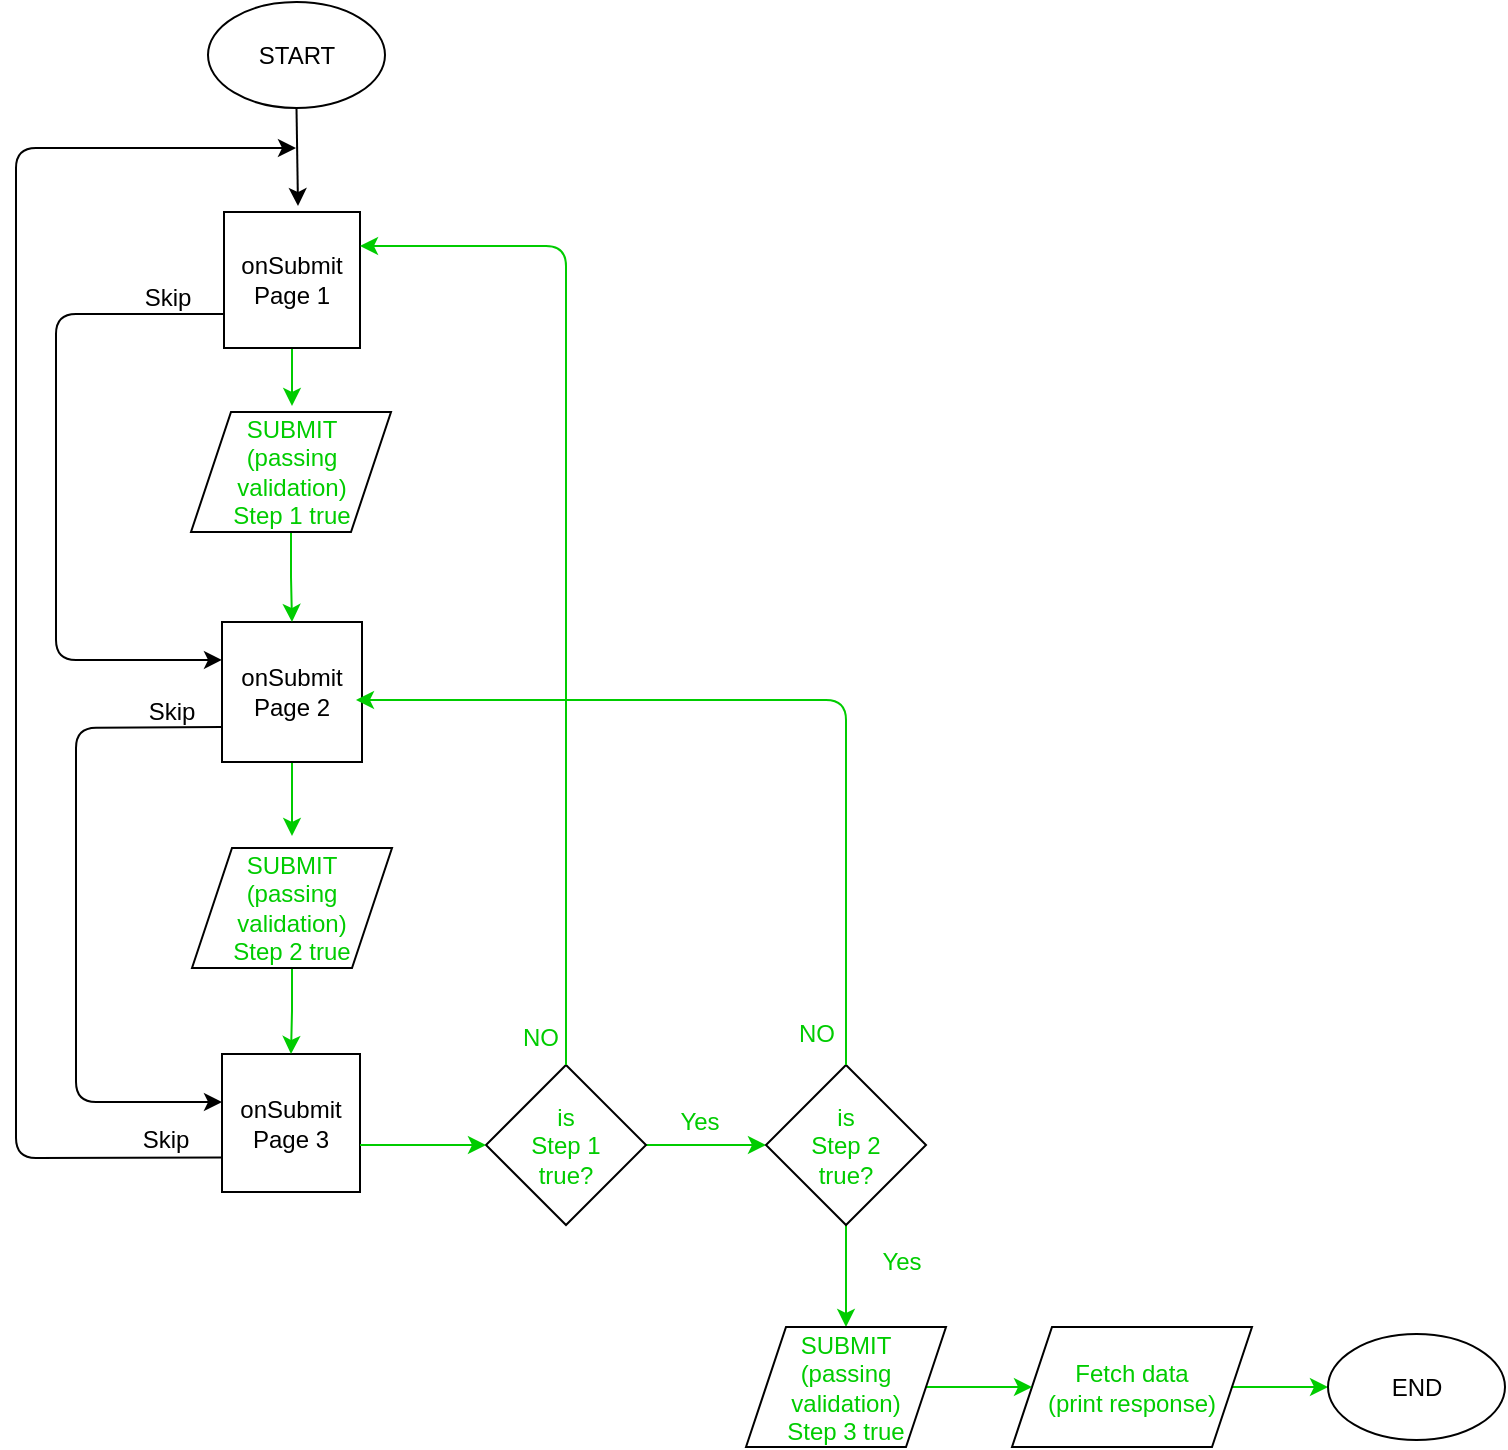 <mxfile version="14.6.13" type="device"><diagram id="n7fIJJjyp6TOKNwLoJDu" name="Pagina-1"><mxGraphModel dx="1086" dy="806" grid="1" gridSize="10" guides="1" tooltips="1" connect="1" arrows="1" fold="1" page="1" pageScale="1" pageWidth="827" pageHeight="1169" math="0" shadow="0"><root><mxCell id="0"/><mxCell id="1" parent="0"/><mxCell id="mSRTAM9QIBq4IlyEfrWH-4" value="" style="endArrow=classic;html=1;entryX=0;entryY=0.271;entryDx=0;entryDy=0;entryPerimeter=0;exitX=0;exitY=0.75;exitDx=0;exitDy=0;" parent="1" source="mSRTAM9QIBq4IlyEfrWH-12" target="mSRTAM9QIBq4IlyEfrWH-13" edge="1"><mxGeometry width="50" height="50" relative="1" as="geometry"><mxPoint x="135" y="187" as="sourcePoint"/><mxPoint x="132" y="394" as="targetPoint"/><Array as="points"><mxPoint x="70" y="163"/><mxPoint x="70" y="336"/></Array></mxGeometry></mxCell><mxCell id="mSRTAM9QIBq4IlyEfrWH-5" value="Skip" style="text;html=1;strokeColor=none;fillColor=none;align=center;verticalAlign=middle;whiteSpace=wrap;rounded=0;" parent="1" vertex="1"><mxGeometry x="106" y="145" width="40" height="20" as="geometry"/></mxCell><mxCell id="mSRTAM9QIBq4IlyEfrWH-7" value="" style="endArrow=classic;html=1;exitX=0;exitY=0.75;exitDx=0;exitDy=0;" parent="1" source="mSRTAM9QIBq4IlyEfrWH-14" edge="1"><mxGeometry width="50" height="50" relative="1" as="geometry"><mxPoint x="200" y="660" as="sourcePoint"/><mxPoint x="190" y="80" as="targetPoint"/><Array as="points"><mxPoint x="50" y="585"/><mxPoint x="50" y="80"/></Array></mxGeometry></mxCell><mxCell id="mSRTAM9QIBq4IlyEfrWH-9" value="Skip" style="text;html=1;strokeColor=none;fillColor=none;align=center;verticalAlign=middle;whiteSpace=wrap;rounded=0;" parent="1" vertex="1"><mxGeometry x="105" y="566" width="40" height="20" as="geometry"/></mxCell><mxCell id="mSRTAM9QIBq4IlyEfrWH-10" value="START" style="ellipse;whiteSpace=wrap;html=1;" parent="1" vertex="1"><mxGeometry x="146" y="7" width="88.5" height="53" as="geometry"/></mxCell><mxCell id="mSRTAM9QIBq4IlyEfrWH-11" value="" style="endArrow=classic;html=1;exitX=0.5;exitY=1;exitDx=0;exitDy=0;entryX=0.5;entryY=0;entryDx=0;entryDy=0;" parent="1" source="mSRTAM9QIBq4IlyEfrWH-10" edge="1"><mxGeometry width="50" height="50" relative="1" as="geometry"><mxPoint x="381" y="427" as="sourcePoint"/><mxPoint x="191" y="109" as="targetPoint"/></mxGeometry></mxCell><mxCell id="mSRTAM9QIBq4IlyEfrWH-38" value="" style="edgeStyle=orthogonalEdgeStyle;rounded=0;orthogonalLoop=1;jettySize=auto;html=1;fontColor=#00CC00;strokeColor=#00CC00;" parent="1" source="mSRTAM9QIBq4IlyEfrWH-12" edge="1"><mxGeometry relative="1" as="geometry"><mxPoint x="188" y="209" as="targetPoint"/></mxGeometry></mxCell><mxCell id="mSRTAM9QIBq4IlyEfrWH-12" value="onSubmit&lt;br&gt;Page 1" style="whiteSpace=wrap;html=1;aspect=fixed;" parent="1" vertex="1"><mxGeometry x="154" y="112" width="68" height="68" as="geometry"/></mxCell><mxCell id="mSRTAM9QIBq4IlyEfrWH-43" value="" style="edgeStyle=orthogonalEdgeStyle;rounded=0;orthogonalLoop=1;jettySize=auto;html=1;fontColor=#00CC00;strokeColor=#00CC00;" parent="1" source="mSRTAM9QIBq4IlyEfrWH-13" edge="1"><mxGeometry relative="1" as="geometry"><mxPoint x="188" y="424" as="targetPoint"/></mxGeometry></mxCell><mxCell id="mSRTAM9QIBq4IlyEfrWH-13" value="onSubmit&lt;br&gt;Page 2" style="whiteSpace=wrap;html=1;aspect=fixed;" parent="1" vertex="1"><mxGeometry x="153" y="317" width="70" height="70" as="geometry"/></mxCell><mxCell id="mSRTAM9QIBq4IlyEfrWH-14" value="onSubmit&lt;br&gt;Page 3" style="whiteSpace=wrap;html=1;aspect=fixed;" parent="1" vertex="1"><mxGeometry x="153" y="533" width="69" height="69" as="geometry"/></mxCell><mxCell id="mSRTAM9QIBq4IlyEfrWH-28" value="" style="endArrow=classic;html=1;fontColor=#00CC00;exitX=0;exitY=0.75;exitDx=0;exitDy=0;entryX=0;entryY=0.348;entryDx=0;entryDy=0;entryPerimeter=0;" parent="1" source="mSRTAM9QIBq4IlyEfrWH-13" target="mSRTAM9QIBq4IlyEfrWH-14" edge="1"><mxGeometry width="50" height="50" relative="1" as="geometry"><mxPoint x="390" y="427" as="sourcePoint"/><mxPoint x="440" y="377" as="targetPoint"/><Array as="points"><mxPoint x="80" y="370"/><mxPoint x="80" y="557"/></Array></mxGeometry></mxCell><mxCell id="mSRTAM9QIBq4IlyEfrWH-29" value="Skip" style="text;html=1;strokeColor=none;fillColor=none;align=center;verticalAlign=middle;whiteSpace=wrap;rounded=0;" parent="1" vertex="1"><mxGeometry x="108" y="352" width="40" height="20" as="geometry"/></mxCell><mxCell id="kT13nEVS-m48GeBioefe-6" value="" style="edgeStyle=orthogonalEdgeStyle;rounded=1;orthogonalLoop=1;jettySize=auto;html=1;fontColor=#00CC00;strokeColor=#00CC00;" edge="1" parent="1" source="mSRTAM9QIBq4IlyEfrWH-34" target="kT13nEVS-m48GeBioefe-4"><mxGeometry relative="1" as="geometry"/></mxCell><mxCell id="mSRTAM9QIBq4IlyEfrWH-34" value="Fetch data&lt;br&gt;(print response)" style="shape=parallelogram;perimeter=parallelogramPerimeter;whiteSpace=wrap;html=1;fixedSize=1;fontColor=#00CC00;" parent="1" vertex="1"><mxGeometry x="548" y="669.5" width="120" height="60" as="geometry"/></mxCell><mxCell id="mSRTAM9QIBq4IlyEfrWH-39" value="" style="edgeStyle=orthogonalEdgeStyle;rounded=0;orthogonalLoop=1;jettySize=auto;html=1;fontColor=#00CC00;strokeColor=#00CC00;exitX=0.5;exitY=1;exitDx=0;exitDy=0;" parent="1" source="SPwdUBbg4qpWtqAKWbNW-1" target="mSRTAM9QIBq4IlyEfrWH-13" edge="1"><mxGeometry relative="1" as="geometry"><mxPoint x="188" y="289" as="sourcePoint"/></mxGeometry></mxCell><mxCell id="mSRTAM9QIBq4IlyEfrWH-52" value="" style="edgeStyle=orthogonalEdgeStyle;rounded=0;orthogonalLoop=1;jettySize=auto;html=1;fontColor=#00CC00;strokeColor=#00CC00;" parent="1" source="mSRTAM9QIBq4IlyEfrWH-46" target="mSRTAM9QIBq4IlyEfrWH-51" edge="1"><mxGeometry relative="1" as="geometry"/></mxCell><mxCell id="mSRTAM9QIBq4IlyEfrWH-46" value="&lt;span&gt;is &lt;br&gt;Step 1&lt;br&gt;true?&lt;/span&gt;" style="rhombus;whiteSpace=wrap;html=1;fontColor=#00CC00;" parent="1" vertex="1"><mxGeometry x="285" y="538.5" width="80" height="80" as="geometry"/></mxCell><mxCell id="mSRTAM9QIBq4IlyEfrWH-47" value="" style="endArrow=classic;html=1;fontColor=#00CC00;strokeColor=#00CC00;exitX=1;exitY=0.5;exitDx=0;exitDy=0;entryX=0;entryY=0.5;entryDx=0;entryDy=0;" parent="1" target="mSRTAM9QIBq4IlyEfrWH-46" edge="1"><mxGeometry width="50" height="50" relative="1" as="geometry"><mxPoint x="222" y="578.5" as="sourcePoint"/><mxPoint x="440" y="314" as="targetPoint"/></mxGeometry></mxCell><mxCell id="mSRTAM9QIBq4IlyEfrWH-49" value="" style="endArrow=classic;html=1;fontColor=#00CC00;strokeColor=#00CC00;exitX=0.5;exitY=0;exitDx=0;exitDy=0;entryX=1;entryY=0.25;entryDx=0;entryDy=0;" parent="1" source="mSRTAM9QIBq4IlyEfrWH-46" target="mSRTAM9QIBq4IlyEfrWH-12" edge="1"><mxGeometry width="50" height="50" relative="1" as="geometry"><mxPoint x="390" y="440" as="sourcePoint"/><mxPoint x="440" y="390" as="targetPoint"/><Array as="points"><mxPoint x="325" y="129"/></Array></mxGeometry></mxCell><mxCell id="mSRTAM9QIBq4IlyEfrWH-50" value="NO" style="text;html=1;align=center;verticalAlign=middle;whiteSpace=wrap;rounded=0;fontColor=#00CC00;" parent="1" vertex="1"><mxGeometry x="279.5" y="514.5" width="64.5" height="20" as="geometry"/></mxCell><mxCell id="kT13nEVS-m48GeBioefe-2" value="" style="edgeStyle=orthogonalEdgeStyle;rounded=1;orthogonalLoop=1;jettySize=auto;html=1;strokeColor=#00CC00;fontColor=#00CC00;" edge="1" parent="1" source="mSRTAM9QIBq4IlyEfrWH-51" target="kT13nEVS-m48GeBioefe-1"><mxGeometry relative="1" as="geometry"/></mxCell><mxCell id="mSRTAM9QIBq4IlyEfrWH-51" value="&lt;span&gt;is &lt;br&gt;Step 2&lt;br&gt;true?&lt;/span&gt;" style="rhombus;whiteSpace=wrap;html=1;fontColor=#00CC00;" parent="1" vertex="1"><mxGeometry x="425" y="538.5" width="80" height="80" as="geometry"/></mxCell><mxCell id="mSRTAM9QIBq4IlyEfrWH-53" value="Yes" style="text;html=1;align=center;verticalAlign=middle;whiteSpace=wrap;rounded=0;fontColor=#00CC00;" parent="1" vertex="1"><mxGeometry x="365" y="557" width="53.5" height="20" as="geometry"/></mxCell><mxCell id="mSRTAM9QIBq4IlyEfrWH-54" value="" style="endArrow=classic;html=1;fontColor=#00CC00;strokeColor=#00CC00;exitX=0.5;exitY=0;exitDx=0;exitDy=0;entryX=0.957;entryY=0.557;entryDx=0;entryDy=0;entryPerimeter=0;" parent="1" source="mSRTAM9QIBq4IlyEfrWH-51" target="mSRTAM9QIBq4IlyEfrWH-13" edge="1"><mxGeometry width="50" height="50" relative="1" as="geometry"><mxPoint x="390" y="396" as="sourcePoint"/><mxPoint x="440" y="346" as="targetPoint"/><Array as="points"><mxPoint x="465" y="356"/></Array></mxGeometry></mxCell><mxCell id="mSRTAM9QIBq4IlyEfrWH-55" value="NO" style="text;html=1;align=center;verticalAlign=middle;whiteSpace=wrap;rounded=0;fontColor=#00CC00;" parent="1" vertex="1"><mxGeometry x="418" y="513" width="64.5" height="20" as="geometry"/></mxCell><mxCell id="mSRTAM9QIBq4IlyEfrWH-59" value="Yes" style="text;html=1;align=center;verticalAlign=middle;whiteSpace=wrap;rounded=0;fontColor=#00CC00;" parent="1" vertex="1"><mxGeometry x="465.5" y="627" width="53.5" height="20" as="geometry"/></mxCell><mxCell id="SPwdUBbg4qpWtqAKWbNW-1" value="&lt;div style=&quot;color: rgb(0 , 204 , 0)&quot;&gt;SUBMIT&lt;/div&gt;&lt;span style=&quot;color: rgb(0 , 204 , 0)&quot;&gt;(passing validation)&lt;/span&gt;&lt;br style=&quot;color: rgb(0 , 204 , 0)&quot;&gt;&lt;div style=&quot;color: rgb(0 , 204 , 0)&quot;&gt;Step 1 true&lt;/div&gt;" style="shape=parallelogram;perimeter=parallelogramPerimeter;whiteSpace=wrap;html=1;fixedSize=1;" parent="1" vertex="1"><mxGeometry x="137.5" y="212" width="100" height="60" as="geometry"/></mxCell><mxCell id="SPwdUBbg4qpWtqAKWbNW-3" value="" style="edgeStyle=orthogonalEdgeStyle;rounded=0;orthogonalLoop=1;jettySize=auto;html=1;fillColor=#008a00;strokeColor=#00CC00;" parent="1" source="SPwdUBbg4qpWtqAKWbNW-2" target="mSRTAM9QIBq4IlyEfrWH-14" edge="1"><mxGeometry relative="1" as="geometry"/></mxCell><mxCell id="SPwdUBbg4qpWtqAKWbNW-2" value="&lt;div style=&quot;color: rgb(0 , 204 , 0)&quot;&gt;SUBMIT&lt;/div&gt;&lt;span style=&quot;color: rgb(0 , 204 , 0)&quot;&gt;(passing validation)&lt;/span&gt;&lt;br style=&quot;color: rgb(0 , 204 , 0)&quot;&gt;&lt;div style=&quot;color: rgb(0 , 204 , 0)&quot;&gt;Step 2 true&lt;/div&gt;" style="shape=parallelogram;perimeter=parallelogramPerimeter;whiteSpace=wrap;html=1;fixedSize=1;" parent="1" vertex="1"><mxGeometry x="138" y="430" width="100" height="60" as="geometry"/></mxCell><mxCell id="kT13nEVS-m48GeBioefe-7" value="" style="edgeStyle=orthogonalEdgeStyle;rounded=1;orthogonalLoop=1;jettySize=auto;html=1;fontColor=#00CC00;strokeColor=#00CC00;" edge="1" parent="1" source="kT13nEVS-m48GeBioefe-1" target="mSRTAM9QIBq4IlyEfrWH-34"><mxGeometry relative="1" as="geometry"/></mxCell><mxCell id="kT13nEVS-m48GeBioefe-1" value="&lt;div style=&quot;color: rgb(0 , 204 , 0)&quot;&gt;SUBMIT&lt;/div&gt;&lt;span style=&quot;color: rgb(0 , 204 , 0)&quot;&gt;(passing validation)&lt;/span&gt;&lt;br style=&quot;color: rgb(0 , 204 , 0)&quot;&gt;&lt;div style=&quot;color: rgb(0 , 204 , 0)&quot;&gt;Step 3 true&lt;/div&gt;" style="shape=parallelogram;perimeter=parallelogramPerimeter;whiteSpace=wrap;html=1;fixedSize=1;" vertex="1" parent="1"><mxGeometry x="415" y="669.5" width="100" height="60" as="geometry"/></mxCell><mxCell id="kT13nEVS-m48GeBioefe-4" value="END" style="ellipse;whiteSpace=wrap;html=1;" vertex="1" parent="1"><mxGeometry x="706" y="673" width="88.5" height="53" as="geometry"/></mxCell></root></mxGraphModel></diagram></mxfile>